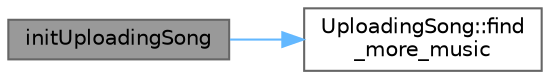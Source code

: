 digraph "initUploadingSong"
{
 // LATEX_PDF_SIZE
  bgcolor="transparent";
  edge [fontname=Helvetica,fontsize=10,labelfontname=Helvetica,labelfontsize=10];
  node [fontname=Helvetica,fontsize=10,shape=box,height=0.2,width=0.4];
  rankdir="LR";
  Node1 [id="Node000001",label="initUploadingSong",height=0.2,width=0.4,color="gray40", fillcolor="grey60", style="filled", fontcolor="black",tooltip="初始化正在上传歌曲界面"];
  Node1 -> Node2 [id="edge1_Node000001_Node000002",color="steelblue1",style="solid",tooltip=" "];
  Node2 [id="Node000002",label="UploadingSong::find\l_more_music",height=0.2,width=0.4,color="grey40", fillcolor="white", style="filled",URL="$class_uploading_song.html#aa23356daca3ed71116d6ae55df2991f4",tooltip="搜索更多音乐信号"];
}
